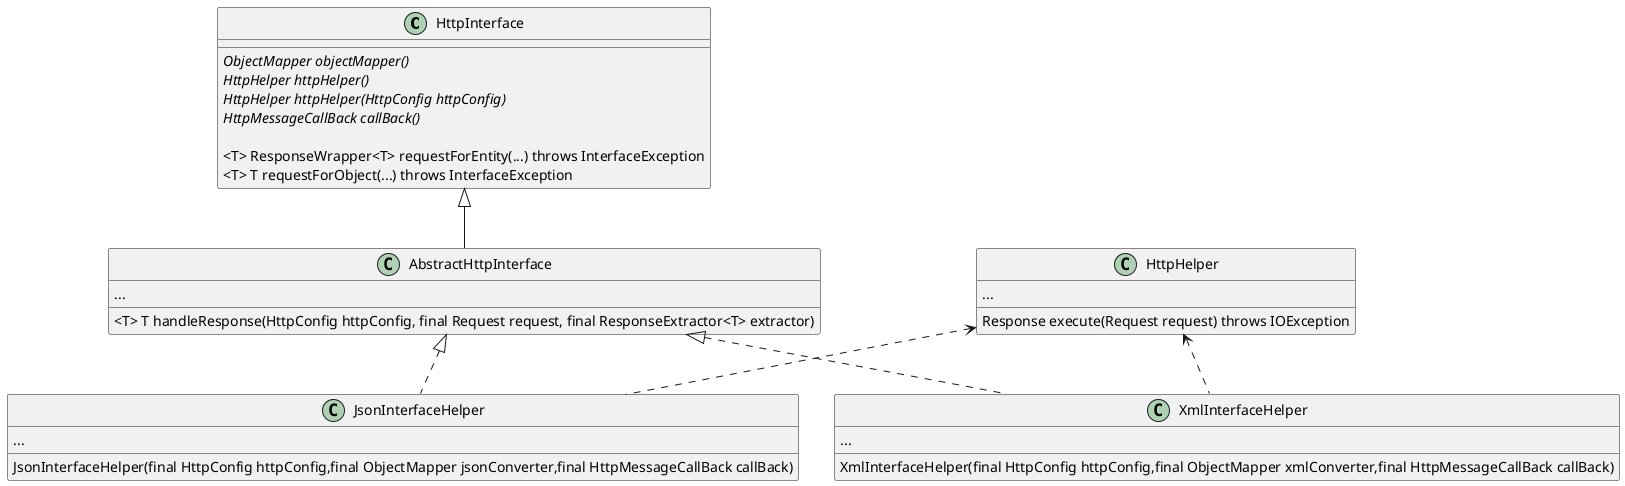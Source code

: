 
() "HttpInterface"



HttpInterface ..> [JsonInterfaceHelper]
HttpInterface ..> [XmlInterfaceHelper]

JsonInterfaceHelper --> AbstractHttpInterface
XmlInterfaceHelper --> AbstractHttpInterface

@startuml
class HttpInterface {
    {abstract} ObjectMapper objectMapper()
    {abstract} HttpHelper httpHelper()
    {abstract} HttpHelper httpHelper(HttpConfig httpConfig)
    {abstract} HttpMessageCallBack callBack()

    <T> ResponseWrapper<T> requestForEntity(...) throws InterfaceException
    <T> T requestForObject(...) throws InterfaceException
}

class AbstractHttpInterface {
    ...
    <T> T handleResponse(HttpConfig httpConfig, final Request request, final ResponseExtractor<T> extractor)
}

class JsonInterfaceHelper {
    ...
    JsonInterfaceHelper(final HttpConfig httpConfig,final ObjectMapper jsonConverter,final HttpMessageCallBack callBack)
}

class XmlInterfaceHelper {
    ...
    XmlInterfaceHelper(final HttpConfig httpConfig,final ObjectMapper xmlConverter,final HttpMessageCallBack callBack)
}

class HttpHelper{
    ...
    Response execute(Request request) throws IOException
}

HttpInterface <|-- AbstractHttpInterface

AbstractHttpInterface <|.. JsonInterfaceHelper
AbstractHttpInterface <|.. XmlInterfaceHelper

HttpHelper <.down. JsonInterfaceHelper
HttpHelper <.down. XmlInterfaceHelper
@enduml
